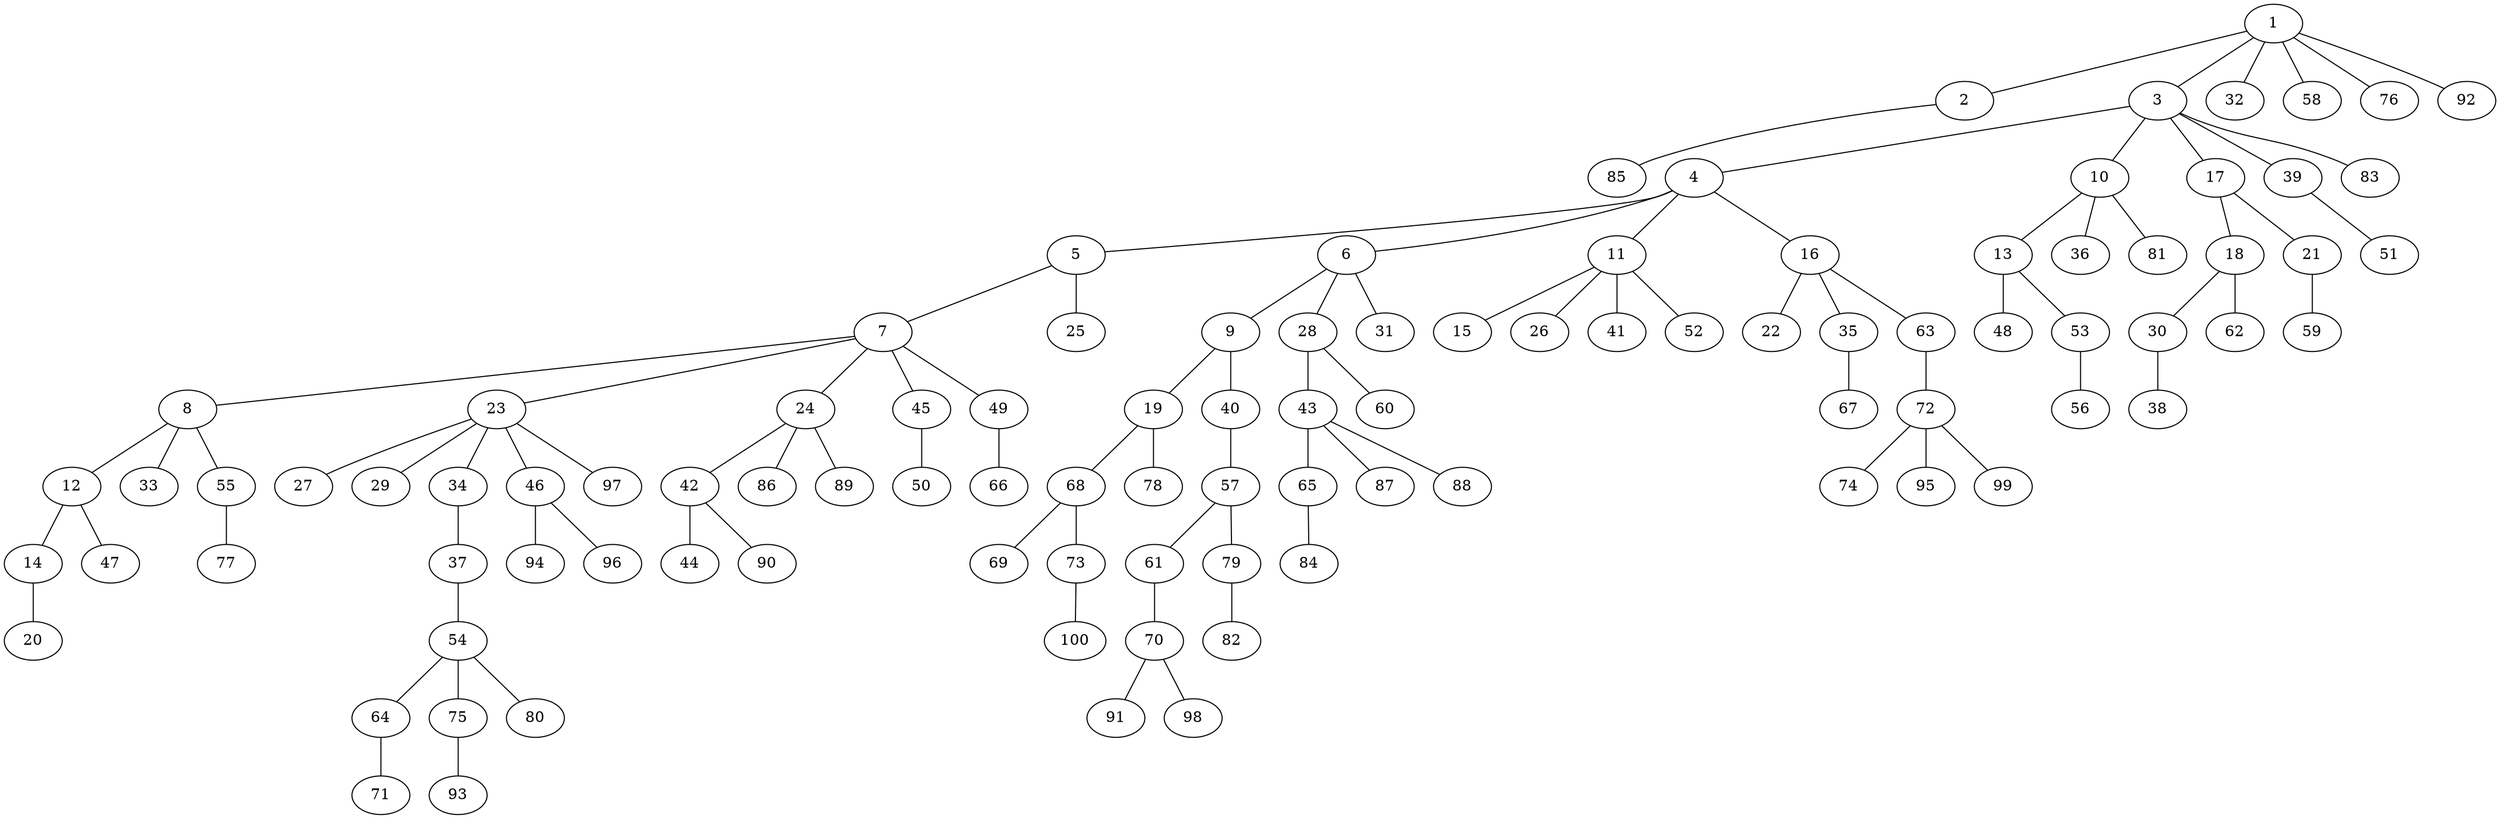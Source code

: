 graph graphname {1--2
1--3
1--32
1--58
1--76
1--92
2--85
3--4
3--10
3--17
3--39
3--83
4--5
4--6
4--11
4--16
5--7
5--25
6--9
6--28
6--31
7--8
7--23
7--24
7--45
7--49
8--12
8--33
8--55
9--19
9--40
10--13
10--36
10--81
11--15
11--26
11--41
11--52
12--14
12--47
13--48
13--53
14--20
16--22
16--35
16--63
17--18
17--21
18--30
18--62
19--68
19--78
21--59
23--27
23--29
23--34
23--46
23--97
24--42
24--86
24--89
28--43
28--60
30--38
34--37
35--67
37--54
39--51
40--57
42--44
42--90
43--65
43--87
43--88
45--50
46--94
46--96
49--66
53--56
54--64
54--75
54--80
55--77
57--61
57--79
61--70
63--72
64--71
65--84
68--69
68--73
70--91
70--98
72--74
72--95
72--99
73--100
75--93
79--82
}